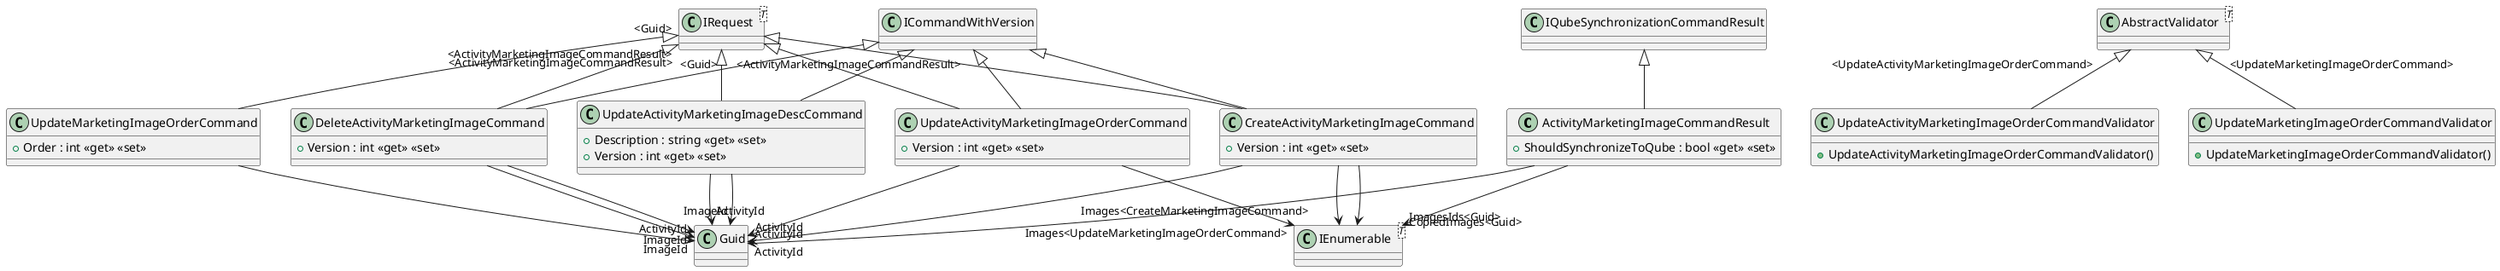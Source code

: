 @startuml Activity Image Commands


class ActivityMarketingImageCommandResult {
    + ShouldSynchronizeToQube : bool <<get>> <<set>>
}
class "IEnumerable"<T> {
}
IQubeSynchronizationCommandResult <|-- ActivityMarketingImageCommandResult
ActivityMarketingImageCommandResult --> "ActivityId" Guid
ActivityMarketingImageCommandResult --> "ImagesIds<Guid>" "IEnumerable"

class CreateActivityMarketingImageCommand {
    + Version : int <<get>> <<set>>
}
class "IRequest"<T> {
}
class "IEnumerable"<T> {
}
"IRequest" "<ActivityMarketingImageCommandResult>" <|-- CreateActivityMarketingImageCommand
ICommandWithVersion <|-- CreateActivityMarketingImageCommand
CreateActivityMarketingImageCommand --> "ActivityId" Guid
CreateActivityMarketingImageCommand --> "Images<CreateMarketingImageCommand>" "IEnumerable"
CreateActivityMarketingImageCommand --> "CopiedImages<Guid>" "IEnumerable"

class DeleteActivityMarketingImageCommand {
    + Version : int <<get>> <<set>>
}
class "IRequest"<T> {
}
"IRequest" "<ActivityMarketingImageCommandResult>" <|-- DeleteActivityMarketingImageCommand
ICommandWithVersion <|-- DeleteActivityMarketingImageCommand
DeleteActivityMarketingImageCommand --> "ActivityId" Guid
DeleteActivityMarketingImageCommand --> "ImageId" Guid

class UpdateActivityMarketingImageOrderCommandValidator {
    + UpdateActivityMarketingImageOrderCommandValidator()
}
class "AbstractValidator"<T> {
}
"AbstractValidator" "<UpdateActivityMarketingImageOrderCommand>" <|-- UpdateActivityMarketingImageOrderCommandValidator

class UpdateActivityMarketingImageOrderCommand {
    + Version : int <<get>> <<set>>
}
class "IRequest"<T> {
}
class "IEnumerable"<T> {
}
"IRequest" "<ActivityMarketingImageCommandResult>" <|-- UpdateActivityMarketingImageOrderCommand
ICommandWithVersion <|-- UpdateActivityMarketingImageOrderCommand
UpdateActivityMarketingImageOrderCommand --> "ActivityId" Guid
UpdateActivityMarketingImageOrderCommand --> "Images<UpdateMarketingImageOrderCommand>" "IEnumerable"

class UpdateActivityMarketingImageDescCommand {
    + Description : string <<get>> <<set>>
    + Version : int <<get>> <<set>>
}
class "IRequest"<T> {
}
"IRequest" "<Guid>" <|-- UpdateActivityMarketingImageDescCommand
ICommandWithVersion <|-- UpdateActivityMarketingImageDescCommand
UpdateActivityMarketingImageDescCommand --> "ActivityId" Guid
UpdateActivityMarketingImageDescCommand --> "ImageId" Guid

class UpdateMarketingImageOrderCommandValidator {
    + UpdateMarketingImageOrderCommandValidator()
}
class "AbstractValidator"<T> {
}
"AbstractValidator" "<UpdateMarketingImageOrderCommand>" <|-- UpdateMarketingImageOrderCommandValidator
class UpdateMarketingImageOrderCommand {
    + Order : int <<get>> <<set>>
}
class "IRequest"<T> {
}
"IRequest" "<Guid>" <|-- UpdateMarketingImageOrderCommand
UpdateMarketingImageOrderCommand --> "ImageId" Guid




'Package KnightFrank.Antares
'class ActivitiesController

'Package KnightFrank.Antares.Domain
'class ActivityMarketingImageDetailQueryHandler
'class ActivityMapperProfile
'class MarketingImageDetailQueryResult

@enduml